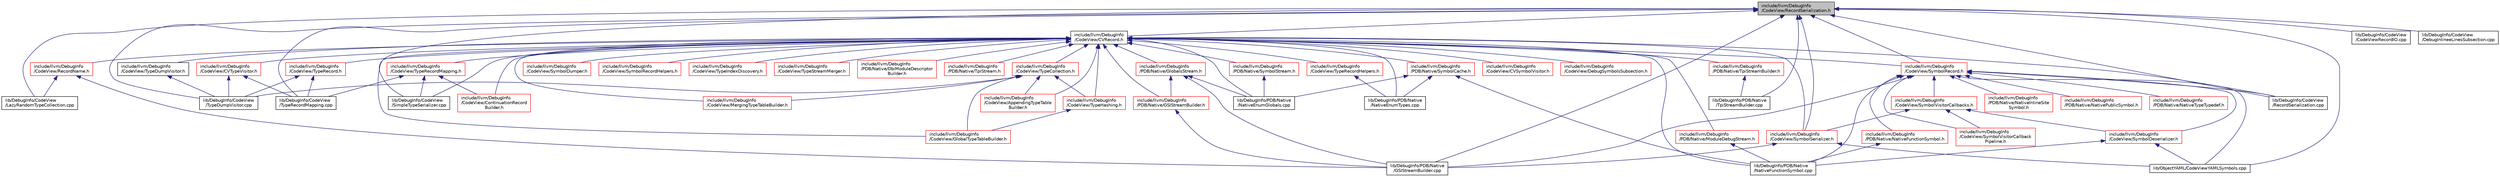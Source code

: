 digraph "include/llvm/DebugInfo/CodeView/RecordSerialization.h"
{
 // LATEX_PDF_SIZE
  bgcolor="transparent";
  edge [fontname="Helvetica",fontsize="10",labelfontname="Helvetica",labelfontsize="10"];
  node [fontname="Helvetica",fontsize="10",shape=record];
  Node1 [label="include/llvm/DebugInfo\l/CodeView/RecordSerialization.h",height=0.2,width=0.4,color="black", fillcolor="grey75", style="filled", fontcolor="black",tooltip=" "];
  Node1 -> Node2 [dir="back",color="midnightblue",fontsize="10",style="solid",fontname="Helvetica"];
  Node2 [label="include/llvm/DebugInfo\l/CodeView/CVRecord.h",height=0.2,width=0.4,color="black",URL="$CVRecord_8h.html",tooltip=" "];
  Node2 -> Node3 [dir="back",color="midnightblue",fontsize="10",style="solid",fontname="Helvetica"];
  Node3 [label="include/llvm/DebugInfo\l/CodeView/AppendingTypeTable\lBuilder.h",height=0.2,width=0.4,color="red",URL="$AppendingTypeTableBuilder_8h.html",tooltip=" "];
  Node2 -> Node6 [dir="back",color="midnightblue",fontsize="10",style="solid",fontname="Helvetica"];
  Node6 [label="include/llvm/DebugInfo\l/CodeView/ContinuationRecord\lBuilder.h",height=0.2,width=0.4,color="red",URL="$ContinuationRecordBuilder_8h.html",tooltip=" "];
  Node2 -> Node11 [dir="back",color="midnightblue",fontsize="10",style="solid",fontname="Helvetica"];
  Node11 [label="include/llvm/DebugInfo\l/CodeView/CVSymbolVisitor.h",height=0.2,width=0.4,color="red",URL="$CVSymbolVisitor_8h.html",tooltip=" "];
  Node2 -> Node14 [dir="back",color="midnightblue",fontsize="10",style="solid",fontname="Helvetica"];
  Node14 [label="include/llvm/DebugInfo\l/CodeView/CVTypeVisitor.h",height=0.2,width=0.4,color="red",URL="$CVTypeVisitor_8h.html",tooltip=" "];
  Node14 -> Node17 [dir="back",color="midnightblue",fontsize="10",style="solid",fontname="Helvetica"];
  Node17 [label="lib/DebugInfo/CodeView\l/TypeDumpVisitor.cpp",height=0.2,width=0.4,color="black",URL="$TypeDumpVisitor_8cpp.html",tooltip=" "];
  Node14 -> Node18 [dir="back",color="midnightblue",fontsize="10",style="solid",fontname="Helvetica"];
  Node18 [label="lib/DebugInfo/CodeView\l/TypeRecordMapping.cpp",height=0.2,width=0.4,color="black",URL="$TypeRecordMapping_8cpp.html",tooltip=" "];
  Node2 -> Node20 [dir="back",color="midnightblue",fontsize="10",style="solid",fontname="Helvetica"];
  Node20 [label="include/llvm/DebugInfo\l/CodeView/DebugSymbolsSubsection.h",height=0.2,width=0.4,color="red",URL="$DebugSymbolsSubsection_8h.html",tooltip=" "];
  Node2 -> Node24 [dir="back",color="midnightblue",fontsize="10",style="solid",fontname="Helvetica"];
  Node24 [label="include/llvm/DebugInfo\l/CodeView/GlobalTypeTableBuilder.h",height=0.2,width=0.4,color="red",URL="$GlobalTypeTableBuilder_8h.html",tooltip=" "];
  Node2 -> Node28 [dir="back",color="midnightblue",fontsize="10",style="solid",fontname="Helvetica"];
  Node28 [label="include/llvm/DebugInfo\l/CodeView/MergingTypeTableBuilder.h",height=0.2,width=0.4,color="red",URL="$MergingTypeTableBuilder_8h.html",tooltip=" "];
  Node2 -> Node29 [dir="back",color="midnightblue",fontsize="10",style="solid",fontname="Helvetica"];
  Node29 [label="include/llvm/DebugInfo\l/CodeView/RecordName.h",height=0.2,width=0.4,color="red",URL="$RecordName_8h.html",tooltip=" "];
  Node29 -> Node30 [dir="back",color="midnightblue",fontsize="10",style="solid",fontname="Helvetica"];
  Node30 [label="lib/DebugInfo/CodeView\l/LazyRandomTypeCollection.cpp",height=0.2,width=0.4,color="black",URL="$LazyRandomTypeCollection_8cpp.html",tooltip=" "];
  Node29 -> Node33 [dir="back",color="midnightblue",fontsize="10",style="solid",fontname="Helvetica"];
  Node33 [label="lib/DebugInfo/PDB/Native\l/GSIStreamBuilder.cpp",height=0.2,width=0.4,color="black",URL="$GSIStreamBuilder_8cpp.html",tooltip=" "];
  Node2 -> Node35 [dir="back",color="midnightblue",fontsize="10",style="solid",fontname="Helvetica"];
  Node35 [label="include/llvm/DebugInfo\l/CodeView/SymbolDumper.h",height=0.2,width=0.4,color="red",URL="$SymbolDumper_8h.html",tooltip=" "];
  Node2 -> Node36 [dir="back",color="midnightblue",fontsize="10",style="solid",fontname="Helvetica"];
  Node36 [label="include/llvm/DebugInfo\l/CodeView/SymbolRecord.h",height=0.2,width=0.4,color="red",URL="$SymbolRecord_8h.html",tooltip=" "];
  Node36 -> Node37 [dir="back",color="midnightblue",fontsize="10",style="solid",fontname="Helvetica"];
  Node37 [label="include/llvm/DebugInfo\l/CodeView/SymbolDeserializer.h",height=0.2,width=0.4,color="red",URL="$SymbolDeserializer_8h.html",tooltip=" "];
  Node37 -> Node39 [dir="back",color="midnightblue",fontsize="10",style="solid",fontname="Helvetica"];
  Node39 [label="lib/DebugInfo/PDB/Native\l/NativeFunctionSymbol.cpp",height=0.2,width=0.4,color="black",URL="$NativeFunctionSymbol_8cpp.html",tooltip=" "];
  Node37 -> Node41 [dir="back",color="midnightblue",fontsize="10",style="solid",fontname="Helvetica"];
  Node41 [label="lib/ObjectYAML/CodeViewYAMLSymbols.cpp",height=0.2,width=0.4,color="black",URL="$CodeViewYAMLSymbols_8cpp.html",tooltip=" "];
  Node36 -> Node42 [dir="back",color="midnightblue",fontsize="10",style="solid",fontname="Helvetica"];
  Node42 [label="include/llvm/DebugInfo\l/CodeView/SymbolVisitorCallback\lPipeline.h",height=0.2,width=0.4,color="red",URL="$SymbolVisitorCallbackPipeline_8h.html",tooltip=" "];
  Node36 -> Node43 [dir="back",color="midnightblue",fontsize="10",style="solid",fontname="Helvetica"];
  Node43 [label="include/llvm/DebugInfo\l/CodeView/SymbolVisitorCallbacks.h",height=0.2,width=0.4,color="red",URL="$SymbolVisitorCallbacks_8h.html",tooltip=" "];
  Node43 -> Node37 [dir="back",color="midnightblue",fontsize="10",style="solid",fontname="Helvetica"];
  Node43 -> Node45 [dir="back",color="midnightblue",fontsize="10",style="solid",fontname="Helvetica"];
  Node45 [label="include/llvm/DebugInfo\l/CodeView/SymbolSerializer.h",height=0.2,width=0.4,color="red",URL="$SymbolSerializer_8h.html",tooltip=" "];
  Node45 -> Node33 [dir="back",color="midnightblue",fontsize="10",style="solid",fontname="Helvetica"];
  Node45 -> Node41 [dir="back",color="midnightblue",fontsize="10",style="solid",fontname="Helvetica"];
  Node43 -> Node42 [dir="back",color="midnightblue",fontsize="10",style="solid",fontname="Helvetica"];
  Node36 -> Node48 [dir="back",color="midnightblue",fontsize="10",style="solid",fontname="Helvetica"];
  Node48 [label="include/llvm/DebugInfo\l/PDB/Native/NativeFunctionSymbol.h",height=0.2,width=0.4,color="red",URL="$NativeFunctionSymbol_8h.html",tooltip=" "];
  Node48 -> Node39 [dir="back",color="midnightblue",fontsize="10",style="solid",fontname="Helvetica"];
  Node36 -> Node49 [dir="back",color="midnightblue",fontsize="10",style="solid",fontname="Helvetica"];
  Node49 [label="include/llvm/DebugInfo\l/PDB/Native/NativeInlineSite\lSymbol.h",height=0.2,width=0.4,color="red",URL="$NativeInlineSiteSymbol_8h.html",tooltip=" "];
  Node36 -> Node51 [dir="back",color="midnightblue",fontsize="10",style="solid",fontname="Helvetica"];
  Node51 [label="include/llvm/DebugInfo\l/PDB/Native/NativePublicSymbol.h",height=0.2,width=0.4,color="red",URL="$NativePublicSymbol_8h.html",tooltip=" "];
  Node36 -> Node53 [dir="back",color="midnightblue",fontsize="10",style="solid",fontname="Helvetica"];
  Node53 [label="include/llvm/DebugInfo\l/PDB/Native/NativeTypeTypedef.h",height=0.2,width=0.4,color="red",URL="$NativeTypeTypedef_8h.html",tooltip=" "];
  Node36 -> Node56 [dir="back",color="midnightblue",fontsize="10",style="solid",fontname="Helvetica"];
  Node56 [label="lib/DebugInfo/CodeView\l/RecordSerialization.cpp",height=0.2,width=0.4,color="black",URL="$RecordSerialization_8cpp.html",tooltip=" "];
  Node36 -> Node33 [dir="back",color="midnightblue",fontsize="10",style="solid",fontname="Helvetica"];
  Node36 -> Node39 [dir="back",color="midnightblue",fontsize="10",style="solid",fontname="Helvetica"];
  Node36 -> Node41 [dir="back",color="midnightblue",fontsize="10",style="solid",fontname="Helvetica"];
  Node2 -> Node62 [dir="back",color="midnightblue",fontsize="10",style="solid",fontname="Helvetica"];
  Node62 [label="include/llvm/DebugInfo\l/CodeView/SymbolRecordHelpers.h",height=0.2,width=0.4,color="red",URL="$SymbolRecordHelpers_8h.html",tooltip=" "];
  Node2 -> Node45 [dir="back",color="midnightblue",fontsize="10",style="solid",fontname="Helvetica"];
  Node2 -> Node64 [dir="back",color="midnightblue",fontsize="10",style="solid",fontname="Helvetica"];
  Node64 [label="include/llvm/DebugInfo\l/CodeView/TypeCollection.h",height=0.2,width=0.4,color="red",URL="$TypeCollection_8h.html",tooltip=" "];
  Node64 -> Node3 [dir="back",color="midnightblue",fontsize="10",style="solid",fontname="Helvetica"];
  Node64 -> Node24 [dir="back",color="midnightblue",fontsize="10",style="solid",fontname="Helvetica"];
  Node64 -> Node28 [dir="back",color="midnightblue",fontsize="10",style="solid",fontname="Helvetica"];
  Node64 -> Node226 [dir="back",color="midnightblue",fontsize="10",style="solid",fontname="Helvetica"];
  Node226 [label="include/llvm/DebugInfo\l/CodeView/TypeHashing.h",height=0.2,width=0.4,color="red",URL="$TypeHashing_8h.html",tooltip=" "];
  Node226 -> Node24 [dir="back",color="midnightblue",fontsize="10",style="solid",fontname="Helvetica"];
  Node64 -> Node17 [dir="back",color="midnightblue",fontsize="10",style="solid",fontname="Helvetica"];
  Node2 -> Node242 [dir="back",color="midnightblue",fontsize="10",style="solid",fontname="Helvetica"];
  Node242 [label="include/llvm/DebugInfo\l/CodeView/TypeDumpVisitor.h",height=0.2,width=0.4,color="black",URL="$TypeDumpVisitor_8h.html",tooltip=" "];
  Node242 -> Node17 [dir="back",color="midnightblue",fontsize="10",style="solid",fontname="Helvetica"];
  Node2 -> Node226 [dir="back",color="midnightblue",fontsize="10",style="solid",fontname="Helvetica"];
  Node2 -> Node243 [dir="back",color="midnightblue",fontsize="10",style="solid",fontname="Helvetica"];
  Node243 [label="include/llvm/DebugInfo\l/CodeView/TypeIndexDiscovery.h",height=0.2,width=0.4,color="red",URL="$TypeIndexDiscovery_8h.html",tooltip=" "];
  Node2 -> Node246 [dir="back",color="midnightblue",fontsize="10",style="solid",fontname="Helvetica"];
  Node246 [label="include/llvm/DebugInfo\l/CodeView/TypeRecord.h",height=0.2,width=0.4,color="red",URL="$TypeRecord_8h.html",tooltip=" "];
  Node246 -> Node17 [dir="back",color="midnightblue",fontsize="10",style="solid",fontname="Helvetica"];
  Node246 -> Node18 [dir="back",color="midnightblue",fontsize="10",style="solid",fontname="Helvetica"];
  Node2 -> Node271 [dir="back",color="midnightblue",fontsize="10",style="solid",fontname="Helvetica"];
  Node271 [label="include/llvm/DebugInfo\l/CodeView/TypeRecordHelpers.h",height=0.2,width=0.4,color="red",URL="$TypeRecordHelpers_8h.html",tooltip=" "];
  Node271 -> Node107 [dir="back",color="midnightblue",fontsize="10",style="solid",fontname="Helvetica"];
  Node107 [label="lib/DebugInfo/PDB/Native\l/NativeEnumTypes.cpp",height=0.2,width=0.4,color="black",URL="$NativeEnumTypes_8cpp.html",tooltip=" "];
  Node2 -> Node251 [dir="back",color="midnightblue",fontsize="10",style="solid",fontname="Helvetica"];
  Node251 [label="include/llvm/DebugInfo\l/CodeView/TypeRecordMapping.h",height=0.2,width=0.4,color="red",URL="$TypeRecordMapping_8h.html",tooltip=" "];
  Node251 -> Node6 [dir="back",color="midnightblue",fontsize="10",style="solid",fontname="Helvetica"];
  Node251 -> Node252 [dir="back",color="midnightblue",fontsize="10",style="solid",fontname="Helvetica"];
  Node252 [label="lib/DebugInfo/CodeView\l/SimpleTypeSerializer.cpp",height=0.2,width=0.4,color="black",URL="$SimpleTypeSerializer_8cpp.html",tooltip=" "];
  Node251 -> Node18 [dir="back",color="midnightblue",fontsize="10",style="solid",fontname="Helvetica"];
  Node2 -> Node272 [dir="back",color="midnightblue",fontsize="10",style="solid",fontname="Helvetica"];
  Node272 [label="include/llvm/DebugInfo\l/CodeView/TypeStreamMerger.h",height=0.2,width=0.4,color="red",URL="$TypeStreamMerger_8h.html",tooltip=" "];
  Node2 -> Node254 [dir="back",color="midnightblue",fontsize="10",style="solid",fontname="Helvetica"];
  Node254 [label="include/llvm/DebugInfo\l/PDB/Native/DbiModuleDescriptor\lBuilder.h",height=0.2,width=0.4,color="red",URL="$DbiModuleDescriptorBuilder_8h.html",tooltip=" "];
  Node2 -> Node257 [dir="back",color="midnightblue",fontsize="10",style="solid",fontname="Helvetica"];
  Node257 [label="include/llvm/DebugInfo\l/PDB/Native/GlobalsStream.h",height=0.2,width=0.4,color="red",URL="$GlobalsStream_8h.html",tooltip=" "];
  Node257 -> Node258 [dir="back",color="midnightblue",fontsize="10",style="solid",fontname="Helvetica"];
  Node258 [label="include/llvm/DebugInfo\l/PDB/Native/GSIStreamBuilder.h",height=0.2,width=0.4,color="red",URL="$GSIStreamBuilder_8h.html",tooltip=" "];
  Node258 -> Node33 [dir="back",color="midnightblue",fontsize="10",style="solid",fontname="Helvetica"];
  Node257 -> Node33 [dir="back",color="midnightblue",fontsize="10",style="solid",fontname="Helvetica"];
  Node257 -> Node104 [dir="back",color="midnightblue",fontsize="10",style="solid",fontname="Helvetica"];
  Node104 [label="lib/DebugInfo/PDB/Native\l/NativeEnumGlobals.cpp",height=0.2,width=0.4,color="black",URL="$NativeEnumGlobals_8cpp.html",tooltip=" "];
  Node2 -> Node258 [dir="back",color="midnightblue",fontsize="10",style="solid",fontname="Helvetica"];
  Node2 -> Node273 [dir="back",color="midnightblue",fontsize="10",style="solid",fontname="Helvetica"];
  Node273 [label="include/llvm/DebugInfo\l/PDB/Native/ModuleDebugStream.h",height=0.2,width=0.4,color="red",URL="$ModuleDebugStream_8h.html",tooltip=" "];
  Node273 -> Node39 [dir="back",color="midnightblue",fontsize="10",style="solid",fontname="Helvetica"];
  Node2 -> Node201 [dir="back",color="midnightblue",fontsize="10",style="solid",fontname="Helvetica"];
  Node201 [label="include/llvm/DebugInfo\l/PDB/Native/SymbolCache.h",height=0.2,width=0.4,color="red",URL="$SymbolCache_8h.html",tooltip=" "];
  Node201 -> Node104 [dir="back",color="midnightblue",fontsize="10",style="solid",fontname="Helvetica"];
  Node201 -> Node107 [dir="back",color="midnightblue",fontsize="10",style="solid",fontname="Helvetica"];
  Node201 -> Node39 [dir="back",color="midnightblue",fontsize="10",style="solid",fontname="Helvetica"];
  Node2 -> Node275 [dir="back",color="midnightblue",fontsize="10",style="solid",fontname="Helvetica"];
  Node275 [label="include/llvm/DebugInfo\l/PDB/Native/SymbolStream.h",height=0.2,width=0.4,color="red",URL="$SymbolStream_8h.html",tooltip=" "];
  Node275 -> Node104 [dir="back",color="midnightblue",fontsize="10",style="solid",fontname="Helvetica"];
  Node2 -> Node277 [dir="back",color="midnightblue",fontsize="10",style="solid",fontname="Helvetica"];
  Node277 [label="include/llvm/DebugInfo\l/PDB/Native/TpiStream.h",height=0.2,width=0.4,color="red",URL="$TpiStream_8h.html",tooltip=" "];
  Node2 -> Node278 [dir="back",color="midnightblue",fontsize="10",style="solid",fontname="Helvetica"];
  Node278 [label="include/llvm/DebugInfo\l/PDB/Native/TpiStreamBuilder.h",height=0.2,width=0.4,color="red",URL="$TpiStreamBuilder_8h.html",tooltip=" "];
  Node278 -> Node268 [dir="back",color="midnightblue",fontsize="10",style="solid",fontname="Helvetica"];
  Node268 [label="lib/DebugInfo/PDB/Native\l/TpiStreamBuilder.cpp",height=0.2,width=0.4,color="black",URL="$TpiStreamBuilder_8cpp.html",tooltip=" "];
  Node2 -> Node56 [dir="back",color="midnightblue",fontsize="10",style="solid",fontname="Helvetica"];
  Node2 -> Node252 [dir="back",color="midnightblue",fontsize="10",style="solid",fontname="Helvetica"];
  Node2 -> Node104 [dir="back",color="midnightblue",fontsize="10",style="solid",fontname="Helvetica"];
  Node2 -> Node107 [dir="back",color="midnightblue",fontsize="10",style="solid",fontname="Helvetica"];
  Node2 -> Node39 [dir="back",color="midnightblue",fontsize="10",style="solid",fontname="Helvetica"];
  Node1 -> Node36 [dir="back",color="midnightblue",fontsize="10",style="solid",fontname="Helvetica"];
  Node1 -> Node45 [dir="back",color="midnightblue",fontsize="10",style="solid",fontname="Helvetica"];
  Node1 -> Node279 [dir="back",color="midnightblue",fontsize="10",style="solid",fontname="Helvetica"];
  Node279 [label="lib/DebugInfo/CodeView\l/CodeViewRecordIO.cpp",height=0.2,width=0.4,color="black",URL="$CodeViewRecordIO_8cpp.html",tooltip=" "];
  Node1 -> Node280 [dir="back",color="midnightblue",fontsize="10",style="solid",fontname="Helvetica"];
  Node280 [label="lib/DebugInfo/CodeView\l/DebugInlineeLinesSubsection.cpp",height=0.2,width=0.4,color="black",URL="$DebugInlineeLinesSubsection_8cpp.html",tooltip=" "];
  Node1 -> Node30 [dir="back",color="midnightblue",fontsize="10",style="solid",fontname="Helvetica"];
  Node1 -> Node56 [dir="back",color="midnightblue",fontsize="10",style="solid",fontname="Helvetica"];
  Node1 -> Node252 [dir="back",color="midnightblue",fontsize="10",style="solid",fontname="Helvetica"];
  Node1 -> Node17 [dir="back",color="midnightblue",fontsize="10",style="solid",fontname="Helvetica"];
  Node1 -> Node18 [dir="back",color="midnightblue",fontsize="10",style="solid",fontname="Helvetica"];
  Node1 -> Node33 [dir="back",color="midnightblue",fontsize="10",style="solid",fontname="Helvetica"];
  Node1 -> Node268 [dir="back",color="midnightblue",fontsize="10",style="solid",fontname="Helvetica"];
  Node1 -> Node41 [dir="back",color="midnightblue",fontsize="10",style="solid",fontname="Helvetica"];
}
